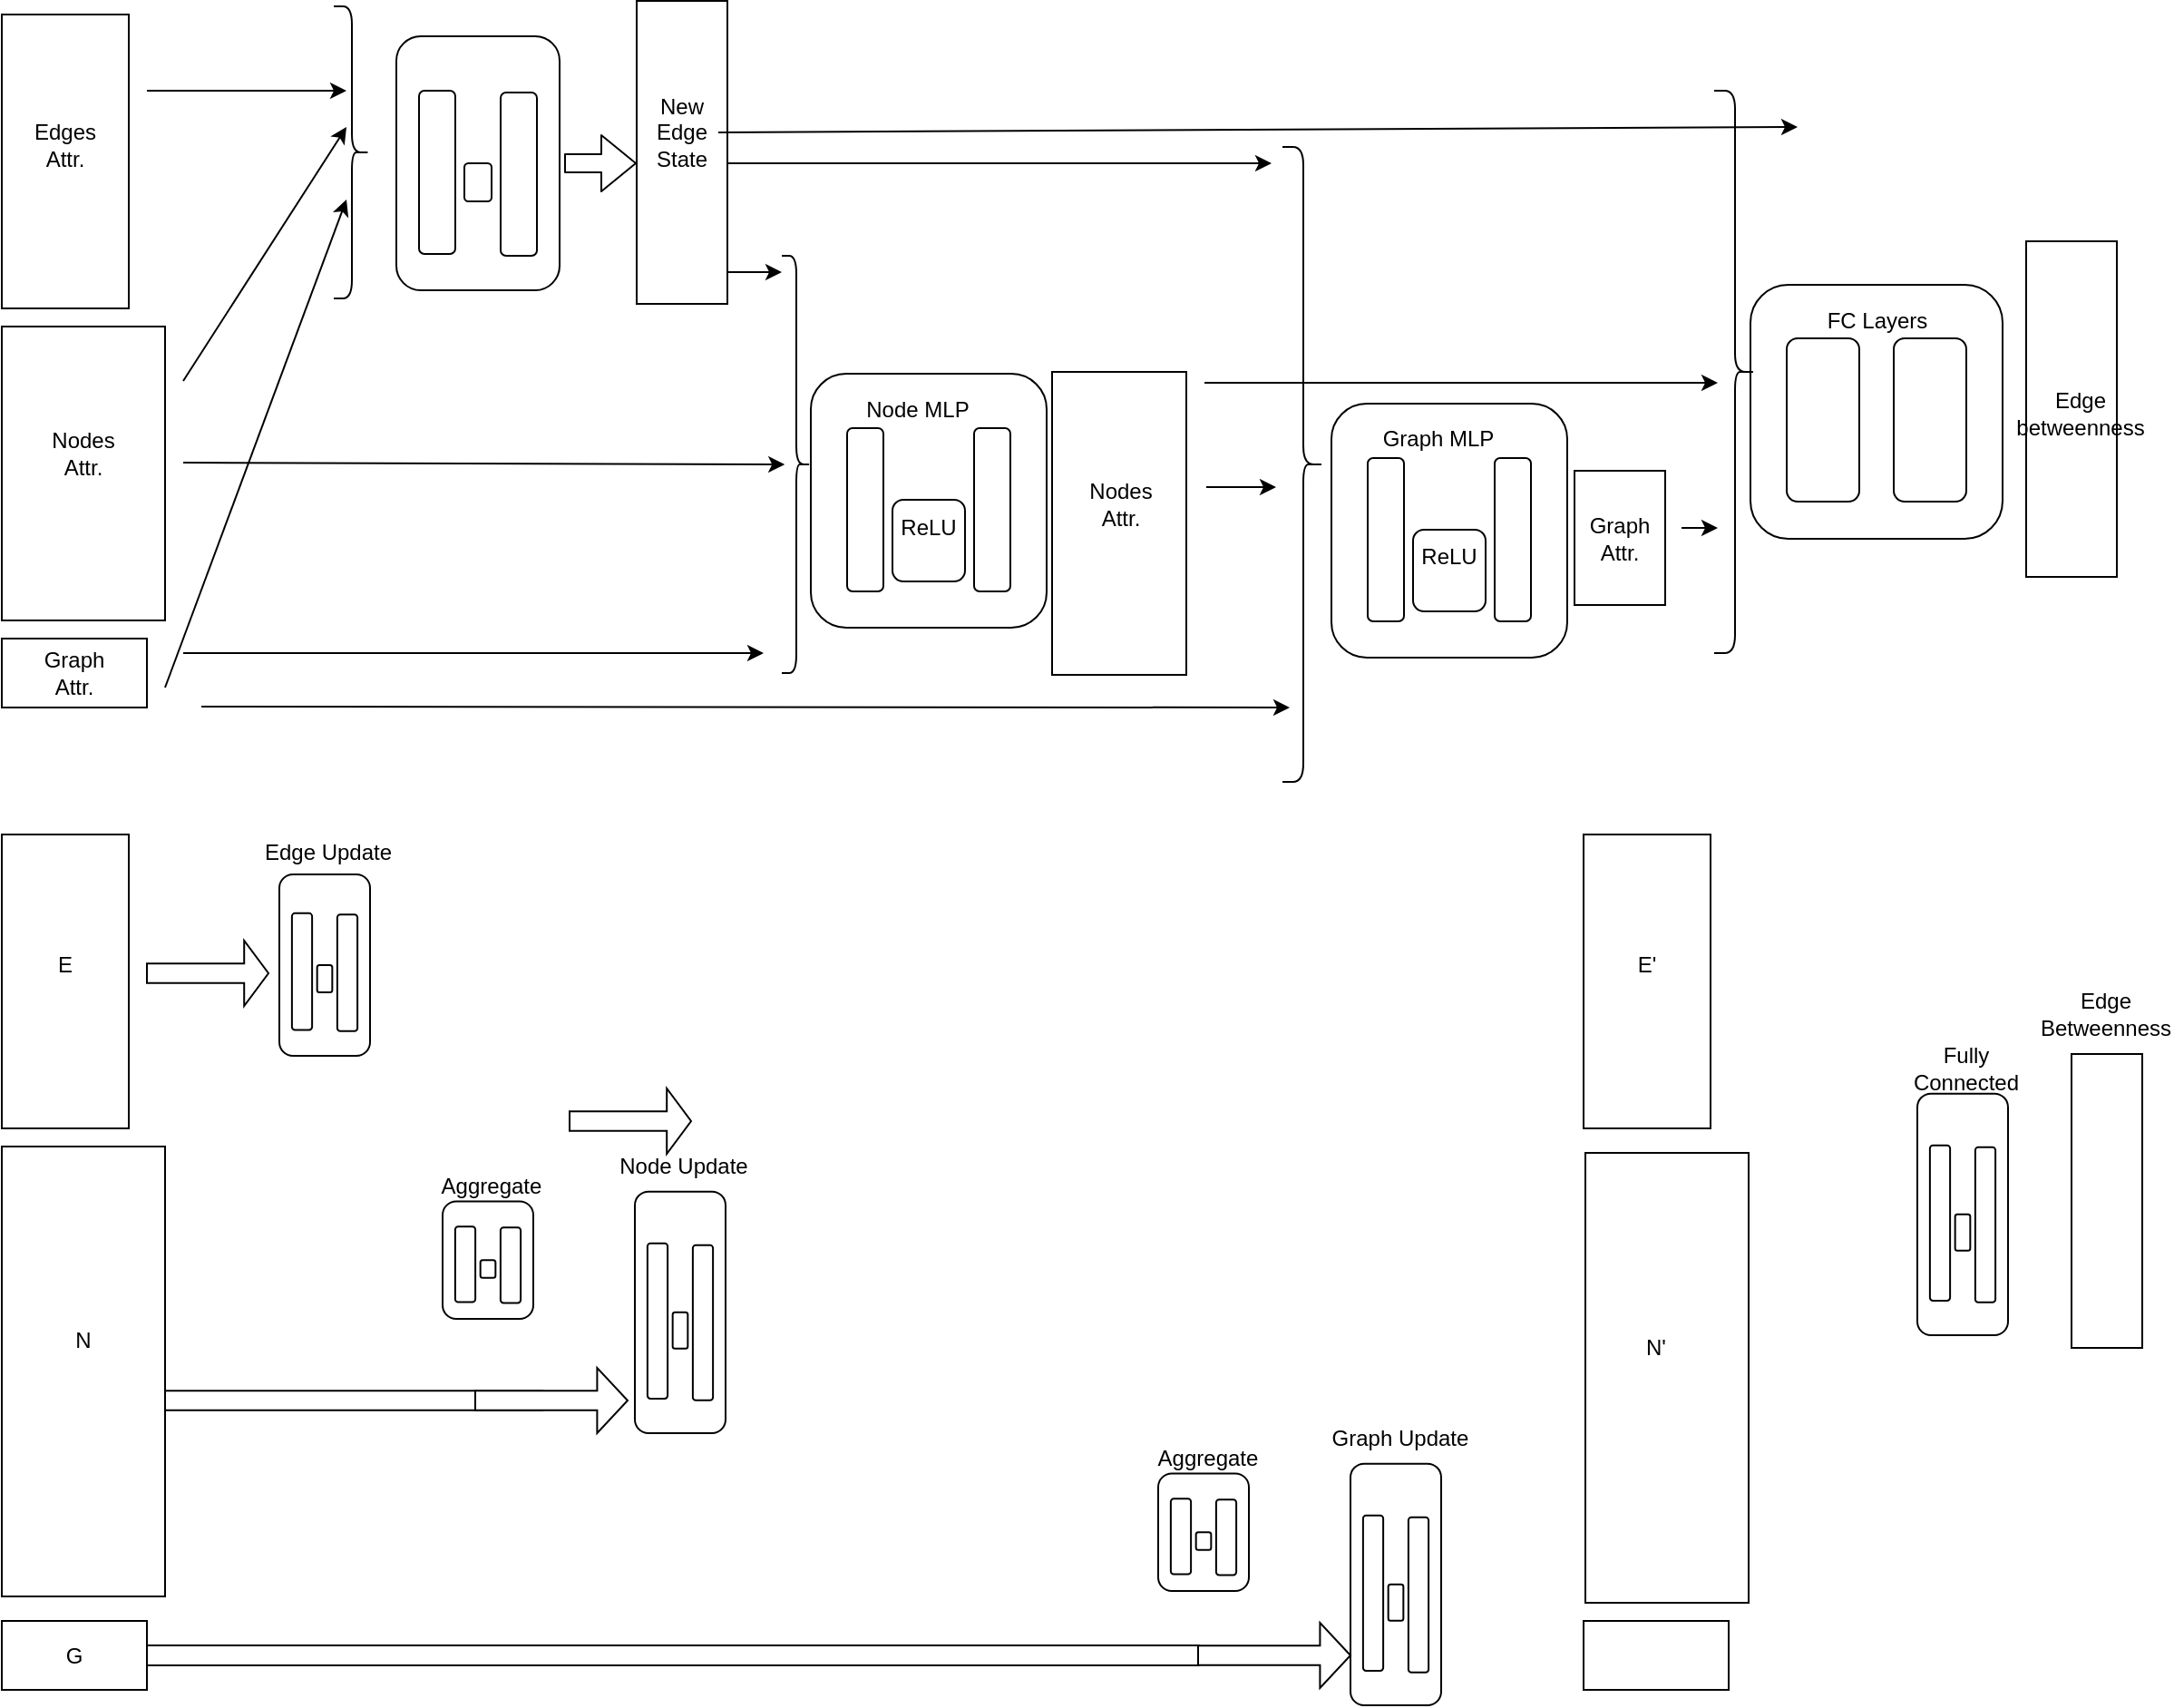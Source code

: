 <mxfile version="12.0.0" type="device" pages="1"><diagram id="1pw79eRLzUIklbM_iqO3" name="Page-1"><mxGraphModel dx="823" dy="517" grid="1" gridSize="10" guides="1" tooltips="1" connect="1" arrows="1" fold="1" page="1" pageScale="1" pageWidth="827" pageHeight="1169" math="0" shadow="0"><root><mxCell id="0"/><mxCell id="1" parent="0"/><mxCell id="y07VDrzwrQki-Na1kf16-84" value="" style="rounded=0;whiteSpace=wrap;html=1;" vertex="1" parent="1"><mxGeometry x="90" y="947" width="600" height="11" as="geometry"/></mxCell><mxCell id="y07VDrzwrQki-Na1kf16-80" value="" style="shape=singleArrow;whiteSpace=wrap;html=1;flipH=1;" vertex="1" parent="1"><mxGeometry x="60" y="794" width="268" height="36" as="geometry"/></mxCell><mxCell id="dna9FxzGuqjvEWzCXllu-60" value="" style="endArrow=classic;html=1;" parent="1" edge="1"><mxGeometry width="50" height="50" relative="1" as="geometry"><mxPoint x="410" y="130" as="sourcePoint"/><mxPoint x="730" y="130" as="targetPoint"/></mxGeometry></mxCell><mxCell id="dna9FxzGuqjvEWzCXllu-6" value="" style="rounded=0;whiteSpace=wrap;html=1;" parent="1" vertex="1"><mxGeometry x="30" y="48" width="70" height="162" as="geometry"/></mxCell><mxCell id="dna9FxzGuqjvEWzCXllu-7" value="" style="rounded=0;whiteSpace=wrap;html=1;" parent="1" vertex="1"><mxGeometry x="30" y="220" width="90" height="162" as="geometry"/></mxCell><mxCell id="dna9FxzGuqjvEWzCXllu-8" value="" style="rounded=0;whiteSpace=wrap;html=1;" parent="1" vertex="1"><mxGeometry x="30" y="392" width="80" height="38" as="geometry"/></mxCell><mxCell id="dna9FxzGuqjvEWzCXllu-9" value="Edges&lt;br&gt;Attr." style="text;html=1;strokeColor=none;fillColor=none;align=center;verticalAlign=middle;whiteSpace=wrap;rounded=0;" parent="1" vertex="1"><mxGeometry x="45" y="110" width="40" height="20" as="geometry"/></mxCell><mxCell id="dna9FxzGuqjvEWzCXllu-10" value="Nodes&lt;br&gt;Attr." style="text;html=1;strokeColor=none;fillColor=none;align=center;verticalAlign=middle;whiteSpace=wrap;rounded=0;" parent="1" vertex="1"><mxGeometry x="55" y="280" width="40" height="20" as="geometry"/></mxCell><mxCell id="dna9FxzGuqjvEWzCXllu-14" value="Graph Attr." style="text;html=1;strokeColor=none;fillColor=none;align=center;verticalAlign=middle;whiteSpace=wrap;rounded=0;" parent="1" vertex="1"><mxGeometry x="50" y="401" width="40" height="20" as="geometry"/></mxCell><mxCell id="dna9FxzGuqjvEWzCXllu-29" value="" style="endArrow=classic;html=1;" parent="1" edge="1"><mxGeometry width="50" height="50" relative="1" as="geometry"><mxPoint x="110" y="90" as="sourcePoint"/><mxPoint x="220" y="90" as="targetPoint"/></mxGeometry></mxCell><mxCell id="dna9FxzGuqjvEWzCXllu-36" value="" style="endArrow=classic;html=1;" parent="1" edge="1"><mxGeometry width="50" height="50" relative="1" as="geometry"><mxPoint x="130" y="250" as="sourcePoint"/><mxPoint x="220" y="110" as="targetPoint"/></mxGeometry></mxCell><mxCell id="dna9FxzGuqjvEWzCXllu-37" value="" style="endArrow=classic;html=1;" parent="1" edge="1"><mxGeometry width="50" height="50" relative="1" as="geometry"><mxPoint x="120" y="419" as="sourcePoint"/><mxPoint x="220" y="150" as="targetPoint"/></mxGeometry></mxCell><mxCell id="dna9FxzGuqjvEWzCXllu-38" value="" style="rounded=1;whiteSpace=wrap;html=1;" parent="1" vertex="1"><mxGeometry x="476" y="246" width="130" height="140" as="geometry"/></mxCell><mxCell id="dna9FxzGuqjvEWzCXllu-39" value="" style="rounded=1;whiteSpace=wrap;html=1;" parent="1" vertex="1"><mxGeometry x="496" y="276" width="20" height="90" as="geometry"/></mxCell><mxCell id="dna9FxzGuqjvEWzCXllu-40" value="" style="rounded=1;whiteSpace=wrap;html=1;" parent="1" vertex="1"><mxGeometry x="521" y="315.5" width="40" height="45" as="geometry"/></mxCell><mxCell id="dna9FxzGuqjvEWzCXllu-41" value="" style="rounded=1;whiteSpace=wrap;html=1;" parent="1" vertex="1"><mxGeometry x="566" y="276" width="20" height="90" as="geometry"/></mxCell><mxCell id="dna9FxzGuqjvEWzCXllu-42" value="ReLU" style="text;html=1;strokeColor=none;fillColor=none;align=center;verticalAlign=middle;whiteSpace=wrap;rounded=0;" parent="1" vertex="1"><mxGeometry x="521" y="320.5" width="40" height="20" as="geometry"/></mxCell><mxCell id="dna9FxzGuqjvEWzCXllu-43" value="Node MLP" style="text;html=1;strokeColor=none;fillColor=none;align=center;verticalAlign=middle;whiteSpace=wrap;rounded=0;" parent="1" vertex="1"><mxGeometry x="480" y="255.5" width="110" height="20" as="geometry"/></mxCell><mxCell id="dna9FxzGuqjvEWzCXllu-44" value="" style="endArrow=classic;html=1;" parent="1" edge="1"><mxGeometry width="50" height="50" relative="1" as="geometry"><mxPoint x="420" y="190" as="sourcePoint"/><mxPoint x="460" y="190" as="targetPoint"/></mxGeometry></mxCell><mxCell id="dna9FxzGuqjvEWzCXllu-45" value="" style="endArrow=classic;html=1;entryX=0.9;entryY=0.5;entryDx=0;entryDy=0;entryPerimeter=0;" parent="1" target="dna9FxzGuqjvEWzCXllu-47" edge="1"><mxGeometry width="50" height="50" relative="1" as="geometry"><mxPoint x="130" y="295" as="sourcePoint"/><mxPoint x="460" y="230" as="targetPoint"/></mxGeometry></mxCell><mxCell id="dna9FxzGuqjvEWzCXllu-46" value="" style="endArrow=classic;html=1;" parent="1" edge="1"><mxGeometry width="50" height="50" relative="1" as="geometry"><mxPoint x="130" y="400" as="sourcePoint"/><mxPoint x="450" y="400" as="targetPoint"/></mxGeometry></mxCell><mxCell id="dna9FxzGuqjvEWzCXllu-47" value="" style="shape=curlyBracket;whiteSpace=wrap;html=1;rounded=1;flipH=1;" parent="1" vertex="1"><mxGeometry x="460" y="181" width="16" height="230" as="geometry"/></mxCell><mxCell id="dna9FxzGuqjvEWzCXllu-48" value="" style="shape=curlyBracket;whiteSpace=wrap;html=1;rounded=1;flipH=1;" parent="1" vertex="1"><mxGeometry x="213" y="43.5" width="20" height="161" as="geometry"/></mxCell><mxCell id="dna9FxzGuqjvEWzCXllu-55" value="" style="shape=curlyBracket;whiteSpace=wrap;html=1;rounded=1;flipH=1;" parent="1" vertex="1"><mxGeometry x="736" y="121" width="23" height="350" as="geometry"/></mxCell><mxCell id="dna9FxzGuqjvEWzCXllu-56" value="" style="rounded=0;whiteSpace=wrap;html=1;" parent="1" vertex="1"><mxGeometry x="380" y="40.5" width="50" height="167" as="geometry"/></mxCell><mxCell id="dna9FxzGuqjvEWzCXllu-57" value="" style="rounded=0;whiteSpace=wrap;html=1;" parent="1" vertex="1"><mxGeometry x="609" y="245" width="74" height="167" as="geometry"/></mxCell><mxCell id="dna9FxzGuqjvEWzCXllu-58" value="" style="rounded=0;whiteSpace=wrap;html=1;" parent="1" vertex="1"><mxGeometry x="897" y="299.5" width="50" height="74" as="geometry"/></mxCell><mxCell id="dna9FxzGuqjvEWzCXllu-59" value="" style="endArrow=classic;html=1;" parent="1" edge="1"><mxGeometry width="50" height="50" relative="1" as="geometry"><mxPoint x="140" y="429.5" as="sourcePoint"/><mxPoint x="740" y="430" as="targetPoint"/></mxGeometry></mxCell><mxCell id="dna9FxzGuqjvEWzCXllu-62" value="" style="endArrow=classic;html=1;" parent="1" edge="1"><mxGeometry width="50" height="50" relative="1" as="geometry"><mxPoint x="694" y="308.5" as="sourcePoint"/><mxPoint x="732.5" y="308.5" as="targetPoint"/></mxGeometry></mxCell><mxCell id="dna9FxzGuqjvEWzCXllu-63" value="" style="rounded=1;whiteSpace=wrap;html=1;" parent="1" vertex="1"><mxGeometry x="994" y="197" width="139" height="140" as="geometry"/></mxCell><mxCell id="dna9FxzGuqjvEWzCXllu-64" value="" style="rounded=1;whiteSpace=wrap;html=1;" parent="1" vertex="1"><mxGeometry x="1014" y="226.5" width="40" height="90" as="geometry"/></mxCell><mxCell id="dna9FxzGuqjvEWzCXllu-66" value="" style="rounded=1;whiteSpace=wrap;html=1;" parent="1" vertex="1"><mxGeometry x="1073" y="226.5" width="40" height="90" as="geometry"/></mxCell><mxCell id="dna9FxzGuqjvEWzCXllu-68" value="FC Layers" style="text;html=1;strokeColor=none;fillColor=none;align=center;verticalAlign=middle;whiteSpace=wrap;rounded=0;" parent="1" vertex="1"><mxGeometry x="1008.5" y="206.5" width="110" height="20" as="geometry"/></mxCell><mxCell id="dna9FxzGuqjvEWzCXllu-69" value="" style="rounded=0;whiteSpace=wrap;html=1;" parent="1" vertex="1"><mxGeometry x="1146" y="173" width="50" height="185" as="geometry"/></mxCell><mxCell id="dna9FxzGuqjvEWzCXllu-70" value="" style="endArrow=classic;html=1;exitX=1;exitY=0.5;exitDx=0;exitDy=0;" parent="1" source="dna9FxzGuqjvEWzCXllu-77" edge="1"><mxGeometry width="50" height="50" relative="1" as="geometry"><mxPoint x="478.5" y="54" as="sourcePoint"/><mxPoint x="1020" y="110" as="targetPoint"/></mxGeometry></mxCell><mxCell id="dna9FxzGuqjvEWzCXllu-71" value="" style="endArrow=classic;html=1;" parent="1" edge="1"><mxGeometry width="50" height="50" relative="1" as="geometry"><mxPoint x="693" y="251" as="sourcePoint"/><mxPoint x="976" y="251" as="targetPoint"/></mxGeometry></mxCell><mxCell id="dna9FxzGuqjvEWzCXllu-73" value="" style="endArrow=classic;html=1;" parent="1" edge="1"><mxGeometry width="50" height="50" relative="1" as="geometry"><mxPoint x="956" y="331" as="sourcePoint"/><mxPoint x="976" y="331" as="targetPoint"/><Array as="points"><mxPoint x="966" y="331"/></Array></mxGeometry></mxCell><mxCell id="dna9FxzGuqjvEWzCXllu-74" value="" style="shape=curlyBracket;whiteSpace=wrap;html=1;rounded=1;flipH=1;" parent="1" vertex="1"><mxGeometry x="974" y="90" width="23" height="310" as="geometry"/></mxCell><mxCell id="dna9FxzGuqjvEWzCXllu-75" value="Edge betweenness" style="text;html=1;strokeColor=none;fillColor=none;align=center;verticalAlign=middle;whiteSpace=wrap;rounded=0;" parent="1" vertex="1"><mxGeometry x="1156" y="258" width="40" height="20" as="geometry"/></mxCell><mxCell id="dna9FxzGuqjvEWzCXllu-76" value="Nodes&lt;br&gt;Attr." style="text;html=1;strokeColor=none;fillColor=none;align=center;verticalAlign=middle;whiteSpace=wrap;rounded=0;" parent="1" vertex="1"><mxGeometry x="626.5" y="307.5" width="40" height="20" as="geometry"/></mxCell><mxCell id="dna9FxzGuqjvEWzCXllu-77" value="New Edge&lt;br&gt;State" style="text;html=1;strokeColor=none;fillColor=none;align=center;verticalAlign=middle;whiteSpace=wrap;rounded=0;" parent="1" vertex="1"><mxGeometry x="385" y="103" width="40" height="20" as="geometry"/></mxCell><mxCell id="dna9FxzGuqjvEWzCXllu-78" value="Graph Attr." style="text;html=1;strokeColor=none;fillColor=none;align=center;verticalAlign=middle;whiteSpace=wrap;rounded=0;" parent="1" vertex="1"><mxGeometry x="902" y="327" width="40" height="20" as="geometry"/></mxCell><mxCell id="dna9FxzGuqjvEWzCXllu-85" value="Edge MLP" style="text;html=1;strokeColor=none;fillColor=none;align=center;verticalAlign=middle;whiteSpace=wrap;rounded=0;" parent="1" vertex="1"><mxGeometry x="230" y="69.5" width="110" height="20" as="geometry"/></mxCell><mxCell id="dna9FxzGuqjvEWzCXllu-86" value="" style="rounded=1;whiteSpace=wrap;html=1;" parent="1" vertex="1"><mxGeometry x="763" y="262.5" width="130" height="140" as="geometry"/></mxCell><mxCell id="dna9FxzGuqjvEWzCXllu-87" value="" style="rounded=1;whiteSpace=wrap;html=1;" parent="1" vertex="1"><mxGeometry x="783" y="292.5" width="20" height="90" as="geometry"/></mxCell><mxCell id="dna9FxzGuqjvEWzCXllu-88" value="" style="rounded=1;whiteSpace=wrap;html=1;" parent="1" vertex="1"><mxGeometry x="808" y="332" width="40" height="45" as="geometry"/></mxCell><mxCell id="dna9FxzGuqjvEWzCXllu-89" value="" style="rounded=1;whiteSpace=wrap;html=1;" parent="1" vertex="1"><mxGeometry x="853" y="292.5" width="20" height="90" as="geometry"/></mxCell><mxCell id="dna9FxzGuqjvEWzCXllu-90" value="ReLU" style="text;html=1;strokeColor=none;fillColor=none;align=center;verticalAlign=middle;whiteSpace=wrap;rounded=0;" parent="1" vertex="1"><mxGeometry x="808" y="337" width="40" height="20" as="geometry"/></mxCell><mxCell id="dna9FxzGuqjvEWzCXllu-91" value="Graph MLP" style="text;html=1;strokeColor=none;fillColor=none;align=center;verticalAlign=middle;whiteSpace=wrap;rounded=0;" parent="1" vertex="1"><mxGeometry x="767" y="272" width="110" height="20" as="geometry"/></mxCell><mxCell id="y07VDrzwrQki-Na1kf16-2" value="" style="shape=flexArrow;endArrow=classic;html=1;" edge="1" parent="1"><mxGeometry width="50" height="50" relative="1" as="geometry"><mxPoint x="340" y="130" as="sourcePoint"/><mxPoint x="380" y="130" as="targetPoint"/></mxGeometry></mxCell><mxCell id="y07VDrzwrQki-Na1kf16-9" value="" style="group" vertex="1" connectable="0" parent="1"><mxGeometry x="247.5" y="60" width="90" height="140" as="geometry"/></mxCell><mxCell id="dna9FxzGuqjvEWzCXllu-80" value="" style="rounded=1;whiteSpace=wrap;html=1;" parent="y07VDrzwrQki-Na1kf16-9" vertex="1"><mxGeometry width="90" height="140" as="geometry"/></mxCell><mxCell id="dna9FxzGuqjvEWzCXllu-81" value="" style="rounded=1;whiteSpace=wrap;html=1;" parent="y07VDrzwrQki-Na1kf16-9" vertex="1"><mxGeometry x="12.5" y="30" width="20" height="90" as="geometry"/></mxCell><mxCell id="dna9FxzGuqjvEWzCXllu-82" value="" style="rounded=1;whiteSpace=wrap;html=1;" parent="y07VDrzwrQki-Na1kf16-9" vertex="1"><mxGeometry x="37.5" y="70" width="15" height="21" as="geometry"/></mxCell><mxCell id="dna9FxzGuqjvEWzCXllu-83" value="" style="rounded=1;whiteSpace=wrap;html=1;" parent="y07VDrzwrQki-Na1kf16-9" vertex="1"><mxGeometry x="57.5" y="31" width="20" height="90" as="geometry"/></mxCell><mxCell id="y07VDrzwrQki-Na1kf16-15" value="" style="group" vertex="1" connectable="0" parent="1"><mxGeometry x="30" y="500" width="70" height="162" as="geometry"/></mxCell><mxCell id="y07VDrzwrQki-Na1kf16-3" value="" style="rounded=0;whiteSpace=wrap;html=1;" vertex="1" parent="y07VDrzwrQki-Na1kf16-15"><mxGeometry width="70" height="162" as="geometry"/></mxCell><mxCell id="y07VDrzwrQki-Na1kf16-6" value="E" style="text;html=1;strokeColor=none;fillColor=none;align=center;verticalAlign=middle;whiteSpace=wrap;rounded=0;" vertex="1" parent="y07VDrzwrQki-Na1kf16-15"><mxGeometry x="15" y="62" width="40" height="20" as="geometry"/></mxCell><mxCell id="y07VDrzwrQki-Na1kf16-16" value="" style="group" vertex="1" connectable="0" parent="1"><mxGeometry x="30" y="672" width="90" height="248" as="geometry"/></mxCell><mxCell id="y07VDrzwrQki-Na1kf16-4" value="" style="rounded=0;whiteSpace=wrap;html=1;" vertex="1" parent="y07VDrzwrQki-Na1kf16-16"><mxGeometry width="90" height="248" as="geometry"/></mxCell><mxCell id="y07VDrzwrQki-Na1kf16-7" value="N" style="text;html=1;strokeColor=none;fillColor=none;align=center;verticalAlign=middle;whiteSpace=wrap;rounded=0;" vertex="1" parent="y07VDrzwrQki-Na1kf16-16"><mxGeometry x="25" y="91.852" width="40" height="30.617" as="geometry"/></mxCell><mxCell id="y07VDrzwrQki-Na1kf16-18" value="" style="group" vertex="1" connectable="0" parent="1"><mxGeometry x="902" y="500" width="70" height="162" as="geometry"/></mxCell><mxCell id="y07VDrzwrQki-Na1kf16-19" value="" style="rounded=0;whiteSpace=wrap;html=1;" vertex="1" parent="y07VDrzwrQki-Na1kf16-18"><mxGeometry width="70" height="162" as="geometry"/></mxCell><mxCell id="y07VDrzwrQki-Na1kf16-20" value="E'" style="text;html=1;strokeColor=none;fillColor=none;align=center;verticalAlign=middle;whiteSpace=wrap;rounded=0;" vertex="1" parent="y07VDrzwrQki-Na1kf16-18"><mxGeometry x="15" y="62" width="40" height="20" as="geometry"/></mxCell><mxCell id="y07VDrzwrQki-Na1kf16-28" value="" style="group" vertex="1" connectable="0" parent="1"><mxGeometry x="170" y="500" width="173" height="172" as="geometry"/></mxCell><mxCell id="y07VDrzwrQki-Na1kf16-10" value="" style="group" vertex="1" connectable="0" parent="y07VDrzwrQki-Na1kf16-28"><mxGeometry x="13" y="22" width="50" height="100" as="geometry"/></mxCell><mxCell id="y07VDrzwrQki-Na1kf16-11" value="" style="rounded=1;whiteSpace=wrap;html=1;" vertex="1" parent="y07VDrzwrQki-Na1kf16-10"><mxGeometry width="50" height="100" as="geometry"/></mxCell><mxCell id="y07VDrzwrQki-Na1kf16-12" value="" style="rounded=1;whiteSpace=wrap;html=1;" vertex="1" parent="y07VDrzwrQki-Na1kf16-10"><mxGeometry x="6.944" y="21.429" width="11.111" height="64.286" as="geometry"/></mxCell><mxCell id="y07VDrzwrQki-Na1kf16-13" value="" style="rounded=1;whiteSpace=wrap;html=1;" vertex="1" parent="y07VDrzwrQki-Na1kf16-10"><mxGeometry x="20.833" y="50" width="8.333" height="15" as="geometry"/></mxCell><mxCell id="y07VDrzwrQki-Na1kf16-14" value="" style="rounded=1;whiteSpace=wrap;html=1;" vertex="1" parent="y07VDrzwrQki-Na1kf16-10"><mxGeometry x="31.944" y="22.143" width="11.111" height="64.286" as="geometry"/></mxCell><mxCell id="y07VDrzwrQki-Na1kf16-27" value="Edge Update" style="text;html=1;strokeColor=none;fillColor=none;align=center;verticalAlign=middle;whiteSpace=wrap;rounded=0;" vertex="1" parent="y07VDrzwrQki-Na1kf16-28"><mxGeometry width="80" height="20" as="geometry"/></mxCell><mxCell id="y07VDrzwrQki-Na1kf16-29" value="" style="group" vertex="1" connectable="0" parent="1"><mxGeometry x="366" y="672" width="130" height="158" as="geometry"/></mxCell><mxCell id="y07VDrzwrQki-Na1kf16-30" value="" style="group" vertex="1" connectable="0" parent="y07VDrzwrQki-Na1kf16-29"><mxGeometry x="13" y="24.829" width="50" height="133.171" as="geometry"/></mxCell><mxCell id="y07VDrzwrQki-Na1kf16-31" value="" style="rounded=1;whiteSpace=wrap;html=1;" vertex="1" parent="y07VDrzwrQki-Na1kf16-30"><mxGeometry width="50" height="133.171" as="geometry"/></mxCell><mxCell id="y07VDrzwrQki-Na1kf16-32" value="" style="rounded=1;whiteSpace=wrap;html=1;" vertex="1" parent="y07VDrzwrQki-Na1kf16-30"><mxGeometry x="6.944" y="28.537" width="11.111" height="85.61" as="geometry"/></mxCell><mxCell id="y07VDrzwrQki-Na1kf16-33" value="" style="rounded=1;whiteSpace=wrap;html=1;" vertex="1" parent="y07VDrzwrQki-Na1kf16-30"><mxGeometry x="20.833" y="66.586" width="8.333" height="19.976" as="geometry"/></mxCell><mxCell id="y07VDrzwrQki-Na1kf16-34" value="" style="rounded=1;whiteSpace=wrap;html=1;" vertex="1" parent="y07VDrzwrQki-Na1kf16-30"><mxGeometry x="31.944" y="29.488" width="11.111" height="85.61" as="geometry"/></mxCell><mxCell id="y07VDrzwrQki-Na1kf16-35" value="Node Update" style="text;html=1;strokeColor=none;fillColor=none;align=center;verticalAlign=middle;whiteSpace=wrap;rounded=0;" vertex="1" parent="y07VDrzwrQki-Na1kf16-29"><mxGeometry width="80" height="22.571" as="geometry"/></mxCell><mxCell id="y07VDrzwrQki-Na1kf16-36" value="" style="group" vertex="1" connectable="0" parent="1"><mxGeometry x="260" y="688" width="80" height="79" as="geometry"/></mxCell><mxCell id="y07VDrzwrQki-Na1kf16-37" value="" style="group" vertex="1" connectable="0" parent="y07VDrzwrQki-Na1kf16-36"><mxGeometry x="13" y="14.246" width="50" height="64.754" as="geometry"/></mxCell><mxCell id="y07VDrzwrQki-Na1kf16-38" value="" style="rounded=1;whiteSpace=wrap;html=1;" vertex="1" parent="y07VDrzwrQki-Na1kf16-37"><mxGeometry width="50" height="64.754" as="geometry"/></mxCell><mxCell id="y07VDrzwrQki-Na1kf16-39" value="" style="rounded=1;whiteSpace=wrap;html=1;" vertex="1" parent="y07VDrzwrQki-Na1kf16-37"><mxGeometry x="6.944" y="13.876" width="11.111" height="41.628" as="geometry"/></mxCell><mxCell id="y07VDrzwrQki-Na1kf16-40" value="" style="rounded=1;whiteSpace=wrap;html=1;" vertex="1" parent="y07VDrzwrQki-Na1kf16-37"><mxGeometry x="20.833" y="32.377" width="8.333" height="9.713" as="geometry"/></mxCell><mxCell id="y07VDrzwrQki-Na1kf16-41" value="" style="rounded=1;whiteSpace=wrap;html=1;" vertex="1" parent="y07VDrzwrQki-Na1kf16-37"><mxGeometry x="31.944" y="14.338" width="11.111" height="41.628" as="geometry"/></mxCell><mxCell id="y07VDrzwrQki-Na1kf16-42" value="Aggregate" style="text;html=1;strokeColor=none;fillColor=none;align=center;verticalAlign=middle;whiteSpace=wrap;rounded=0;" vertex="1" parent="y07VDrzwrQki-Na1kf16-36"><mxGeometry width="80" height="12.951" as="geometry"/></mxCell><mxCell id="y07VDrzwrQki-Na1kf16-43" value="" style="group" vertex="1" connectable="0" parent="1"><mxGeometry x="760.5" y="822" width="80" height="158" as="geometry"/></mxCell><mxCell id="y07VDrzwrQki-Na1kf16-44" value="" style="group" vertex="1" connectable="0" parent="y07VDrzwrQki-Na1kf16-43"><mxGeometry x="13" y="24.829" width="50" height="133.171" as="geometry"/></mxCell><mxCell id="y07VDrzwrQki-Na1kf16-45" value="" style="rounded=1;whiteSpace=wrap;html=1;" vertex="1" parent="y07VDrzwrQki-Na1kf16-44"><mxGeometry width="50" height="133.171" as="geometry"/></mxCell><mxCell id="y07VDrzwrQki-Na1kf16-46" value="" style="rounded=1;whiteSpace=wrap;html=1;" vertex="1" parent="y07VDrzwrQki-Na1kf16-44"><mxGeometry x="6.944" y="28.537" width="11.111" height="85.61" as="geometry"/></mxCell><mxCell id="y07VDrzwrQki-Na1kf16-47" value="" style="rounded=1;whiteSpace=wrap;html=1;" vertex="1" parent="y07VDrzwrQki-Na1kf16-44"><mxGeometry x="20.833" y="66.586" width="8.333" height="19.976" as="geometry"/></mxCell><mxCell id="y07VDrzwrQki-Na1kf16-48" value="" style="rounded=1;whiteSpace=wrap;html=1;" vertex="1" parent="y07VDrzwrQki-Na1kf16-44"><mxGeometry x="31.944" y="29.488" width="11.111" height="85.61" as="geometry"/></mxCell><mxCell id="y07VDrzwrQki-Na1kf16-49" value="Graph Update" style="text;html=1;strokeColor=none;fillColor=none;align=center;verticalAlign=middle;whiteSpace=wrap;rounded=0;" vertex="1" parent="y07VDrzwrQki-Na1kf16-43"><mxGeometry width="80" height="22.571" as="geometry"/></mxCell><mxCell id="y07VDrzwrQki-Na1kf16-50" value="" style="group" vertex="1" connectable="0" parent="1"><mxGeometry x="654.5" y="838" width="80" height="79" as="geometry"/></mxCell><mxCell id="y07VDrzwrQki-Na1kf16-51" value="" style="group" vertex="1" connectable="0" parent="y07VDrzwrQki-Na1kf16-50"><mxGeometry x="13" y="14.246" width="50" height="64.754" as="geometry"/></mxCell><mxCell id="y07VDrzwrQki-Na1kf16-52" value="" style="rounded=1;whiteSpace=wrap;html=1;" vertex="1" parent="y07VDrzwrQki-Na1kf16-51"><mxGeometry width="50" height="64.754" as="geometry"/></mxCell><mxCell id="y07VDrzwrQki-Na1kf16-53" value="" style="rounded=1;whiteSpace=wrap;html=1;" vertex="1" parent="y07VDrzwrQki-Na1kf16-51"><mxGeometry x="6.944" y="13.876" width="11.111" height="41.628" as="geometry"/></mxCell><mxCell id="y07VDrzwrQki-Na1kf16-54" value="" style="rounded=1;whiteSpace=wrap;html=1;" vertex="1" parent="y07VDrzwrQki-Na1kf16-51"><mxGeometry x="20.833" y="32.377" width="8.333" height="9.713" as="geometry"/></mxCell><mxCell id="y07VDrzwrQki-Na1kf16-55" value="" style="rounded=1;whiteSpace=wrap;html=1;" vertex="1" parent="y07VDrzwrQki-Na1kf16-51"><mxGeometry x="31.944" y="14.338" width="11.111" height="41.628" as="geometry"/></mxCell><mxCell id="y07VDrzwrQki-Na1kf16-56" value="Aggregate" style="text;html=1;strokeColor=none;fillColor=none;align=center;verticalAlign=middle;whiteSpace=wrap;rounded=0;" vertex="1" parent="y07VDrzwrQki-Na1kf16-50"><mxGeometry width="80" height="12.951" as="geometry"/></mxCell><mxCell id="y07VDrzwrQki-Na1kf16-17" value="" style="group" vertex="1" connectable="0" parent="1"><mxGeometry x="30" y="933.5" width="80" height="38" as="geometry"/></mxCell><mxCell id="y07VDrzwrQki-Na1kf16-5" value="" style="rounded=0;whiteSpace=wrap;html=1;" vertex="1" parent="y07VDrzwrQki-Na1kf16-17"><mxGeometry width="80" height="38" as="geometry"/></mxCell><mxCell id="y07VDrzwrQki-Na1kf16-8" value="G" style="text;html=1;strokeColor=none;fillColor=none;align=center;verticalAlign=middle;whiteSpace=wrap;rounded=0;" vertex="1" parent="y07VDrzwrQki-Na1kf16-17"><mxGeometry x="20" y="9" width="40" height="20" as="geometry"/></mxCell><mxCell id="y07VDrzwrQki-Na1kf16-26" value="G'" style="text;html=1;strokeColor=none;fillColor=none;align=center;verticalAlign=middle;whiteSpace=wrap;rounded=0;" vertex="1" parent="1"><mxGeometry x="922" y="942.5" width="40" height="20" as="geometry"/></mxCell><mxCell id="y07VDrzwrQki-Na1kf16-25" value="" style="rounded=0;whiteSpace=wrap;html=1;" vertex="1" parent="1"><mxGeometry x="902" y="933.5" width="80" height="38" as="geometry"/></mxCell><mxCell id="y07VDrzwrQki-Na1kf16-57" value="" style="group" vertex="1" connectable="0" parent="1"><mxGeometry x="897" y="675.5" width="90" height="248" as="geometry"/></mxCell><mxCell id="y07VDrzwrQki-Na1kf16-58" value="" style="rounded=0;whiteSpace=wrap;html=1;" vertex="1" parent="y07VDrzwrQki-Na1kf16-57"><mxGeometry x="6" width="90" height="248" as="geometry"/></mxCell><mxCell id="y07VDrzwrQki-Na1kf16-59" value="N'" style="text;html=1;strokeColor=none;fillColor=none;align=center;verticalAlign=middle;whiteSpace=wrap;rounded=0;" vertex="1" parent="y07VDrzwrQki-Na1kf16-57"><mxGeometry x="25" y="91.852" width="40" height="30.617" as="geometry"/></mxCell><mxCell id="y07VDrzwrQki-Na1kf16-60" value="" style="group" vertex="1" connectable="0" parent="1"><mxGeometry x="1073" y="618" width="80" height="158" as="geometry"/></mxCell><mxCell id="y07VDrzwrQki-Na1kf16-61" value="" style="group" vertex="1" connectable="0" parent="y07VDrzwrQki-Na1kf16-60"><mxGeometry x="13" y="24.829" width="50" height="133.171" as="geometry"/></mxCell><mxCell id="y07VDrzwrQki-Na1kf16-62" value="" style="rounded=1;whiteSpace=wrap;html=1;" vertex="1" parent="y07VDrzwrQki-Na1kf16-61"><mxGeometry width="50" height="133.171" as="geometry"/></mxCell><mxCell id="y07VDrzwrQki-Na1kf16-63" value="" style="rounded=1;whiteSpace=wrap;html=1;" vertex="1" parent="y07VDrzwrQki-Na1kf16-61"><mxGeometry x="6.944" y="28.537" width="11.111" height="85.61" as="geometry"/></mxCell><mxCell id="y07VDrzwrQki-Na1kf16-64" value="" style="rounded=1;whiteSpace=wrap;html=1;" vertex="1" parent="y07VDrzwrQki-Na1kf16-61"><mxGeometry x="20.833" y="66.586" width="8.333" height="19.976" as="geometry"/></mxCell><mxCell id="y07VDrzwrQki-Na1kf16-65" value="" style="rounded=1;whiteSpace=wrap;html=1;" vertex="1" parent="y07VDrzwrQki-Na1kf16-61"><mxGeometry x="31.944" y="29.488" width="11.111" height="85.61" as="geometry"/></mxCell><mxCell id="y07VDrzwrQki-Na1kf16-66" value="Fully Connected&lt;br&gt;" style="text;html=1;strokeColor=none;fillColor=none;align=center;verticalAlign=middle;whiteSpace=wrap;rounded=0;" vertex="1" parent="y07VDrzwrQki-Na1kf16-60"><mxGeometry width="80" height="22.571" as="geometry"/></mxCell><mxCell id="y07VDrzwrQki-Na1kf16-67" value="" style="group" vertex="1" connectable="0" parent="1"><mxGeometry x="1171" y="621" width="39" height="162" as="geometry"/></mxCell><mxCell id="y07VDrzwrQki-Na1kf16-68" value="" style="rounded=0;whiteSpace=wrap;html=1;" vertex="1" parent="y07VDrzwrQki-Na1kf16-67"><mxGeometry width="39" height="162" as="geometry"/></mxCell><mxCell id="y07VDrzwrQki-Na1kf16-69" value="Edge&lt;br&gt;Betweenness" style="text;html=1;strokeColor=none;fillColor=none;align=center;verticalAlign=middle;whiteSpace=wrap;rounded=0;" vertex="1" parent="1"><mxGeometry x="1179.357" y="588.5" width="22.286" height="20" as="geometry"/></mxCell><mxCell id="y07VDrzwrQki-Na1kf16-76" value="" style="shape=singleArrow;whiteSpace=wrap;html=1;" vertex="1" parent="1"><mxGeometry x="343" y="640" width="67" height="36" as="geometry"/></mxCell><mxCell id="y07VDrzwrQki-Na1kf16-77" value="" style="shape=singleArrow;whiteSpace=wrap;html=1;" vertex="1" parent="1"><mxGeometry x="110" y="558.5" width="67" height="36" as="geometry"/></mxCell><mxCell id="y07VDrzwrQki-Na1kf16-78" value="" style="shape=singleArrow;whiteSpace=wrap;html=1;" vertex="1" parent="1"><mxGeometry x="291" y="794" width="84" height="36" as="geometry"/></mxCell><mxCell id="y07VDrzwrQki-Na1kf16-82" value="" style="shape=singleArrow;whiteSpace=wrap;html=1;" vertex="1" parent="1"><mxGeometry x="689.5" y="934.5" width="84" height="36" as="geometry"/></mxCell></root></mxGraphModel></diagram></mxfile>